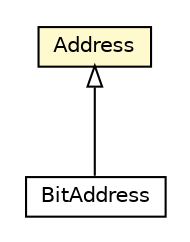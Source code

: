 #!/usr/local/bin/dot
#
# Class diagram 
# Generated by UMLGraph version 5.2 (http://www.umlgraph.org/)
#

digraph G {
	edge [fontname="Helvetica",fontsize=10,labelfontname="Helvetica",labelfontsize=10];
	node [fontname="Helvetica",fontsize=10,shape=plaintext];
	nodesep=0.25;
	ranksep=0.5;
	// com.synaptics.addressing.Address
	c160291 [label=<<table title="com.synaptics.addressing.Address" border="0" cellborder="1" cellspacing="0" cellpadding="2" port="p" bgcolor="lemonChiffon" href="./Address.html">
		<tr><td><table border="0" cellspacing="0" cellpadding="1">
<tr><td align="center" balign="center"> Address </td></tr>
		</table></td></tr>
		</table>>, fontname="Helvetica", fontcolor="black", fontsize=10.0];
	// com.synaptics.addressing.BitAddress
	c160293 [label=<<table title="com.synaptics.addressing.BitAddress" border="0" cellborder="1" cellspacing="0" cellpadding="2" port="p" href="./BitAddress.html">
		<tr><td><table border="0" cellspacing="0" cellpadding="1">
<tr><td align="center" balign="center"> BitAddress </td></tr>
		</table></td></tr>
		</table>>, fontname="Helvetica", fontcolor="black", fontsize=10.0];
	//com.synaptics.addressing.BitAddress extends com.synaptics.addressing.Address
	c160291:p -> c160293:p [dir=back,arrowtail=empty];
}

